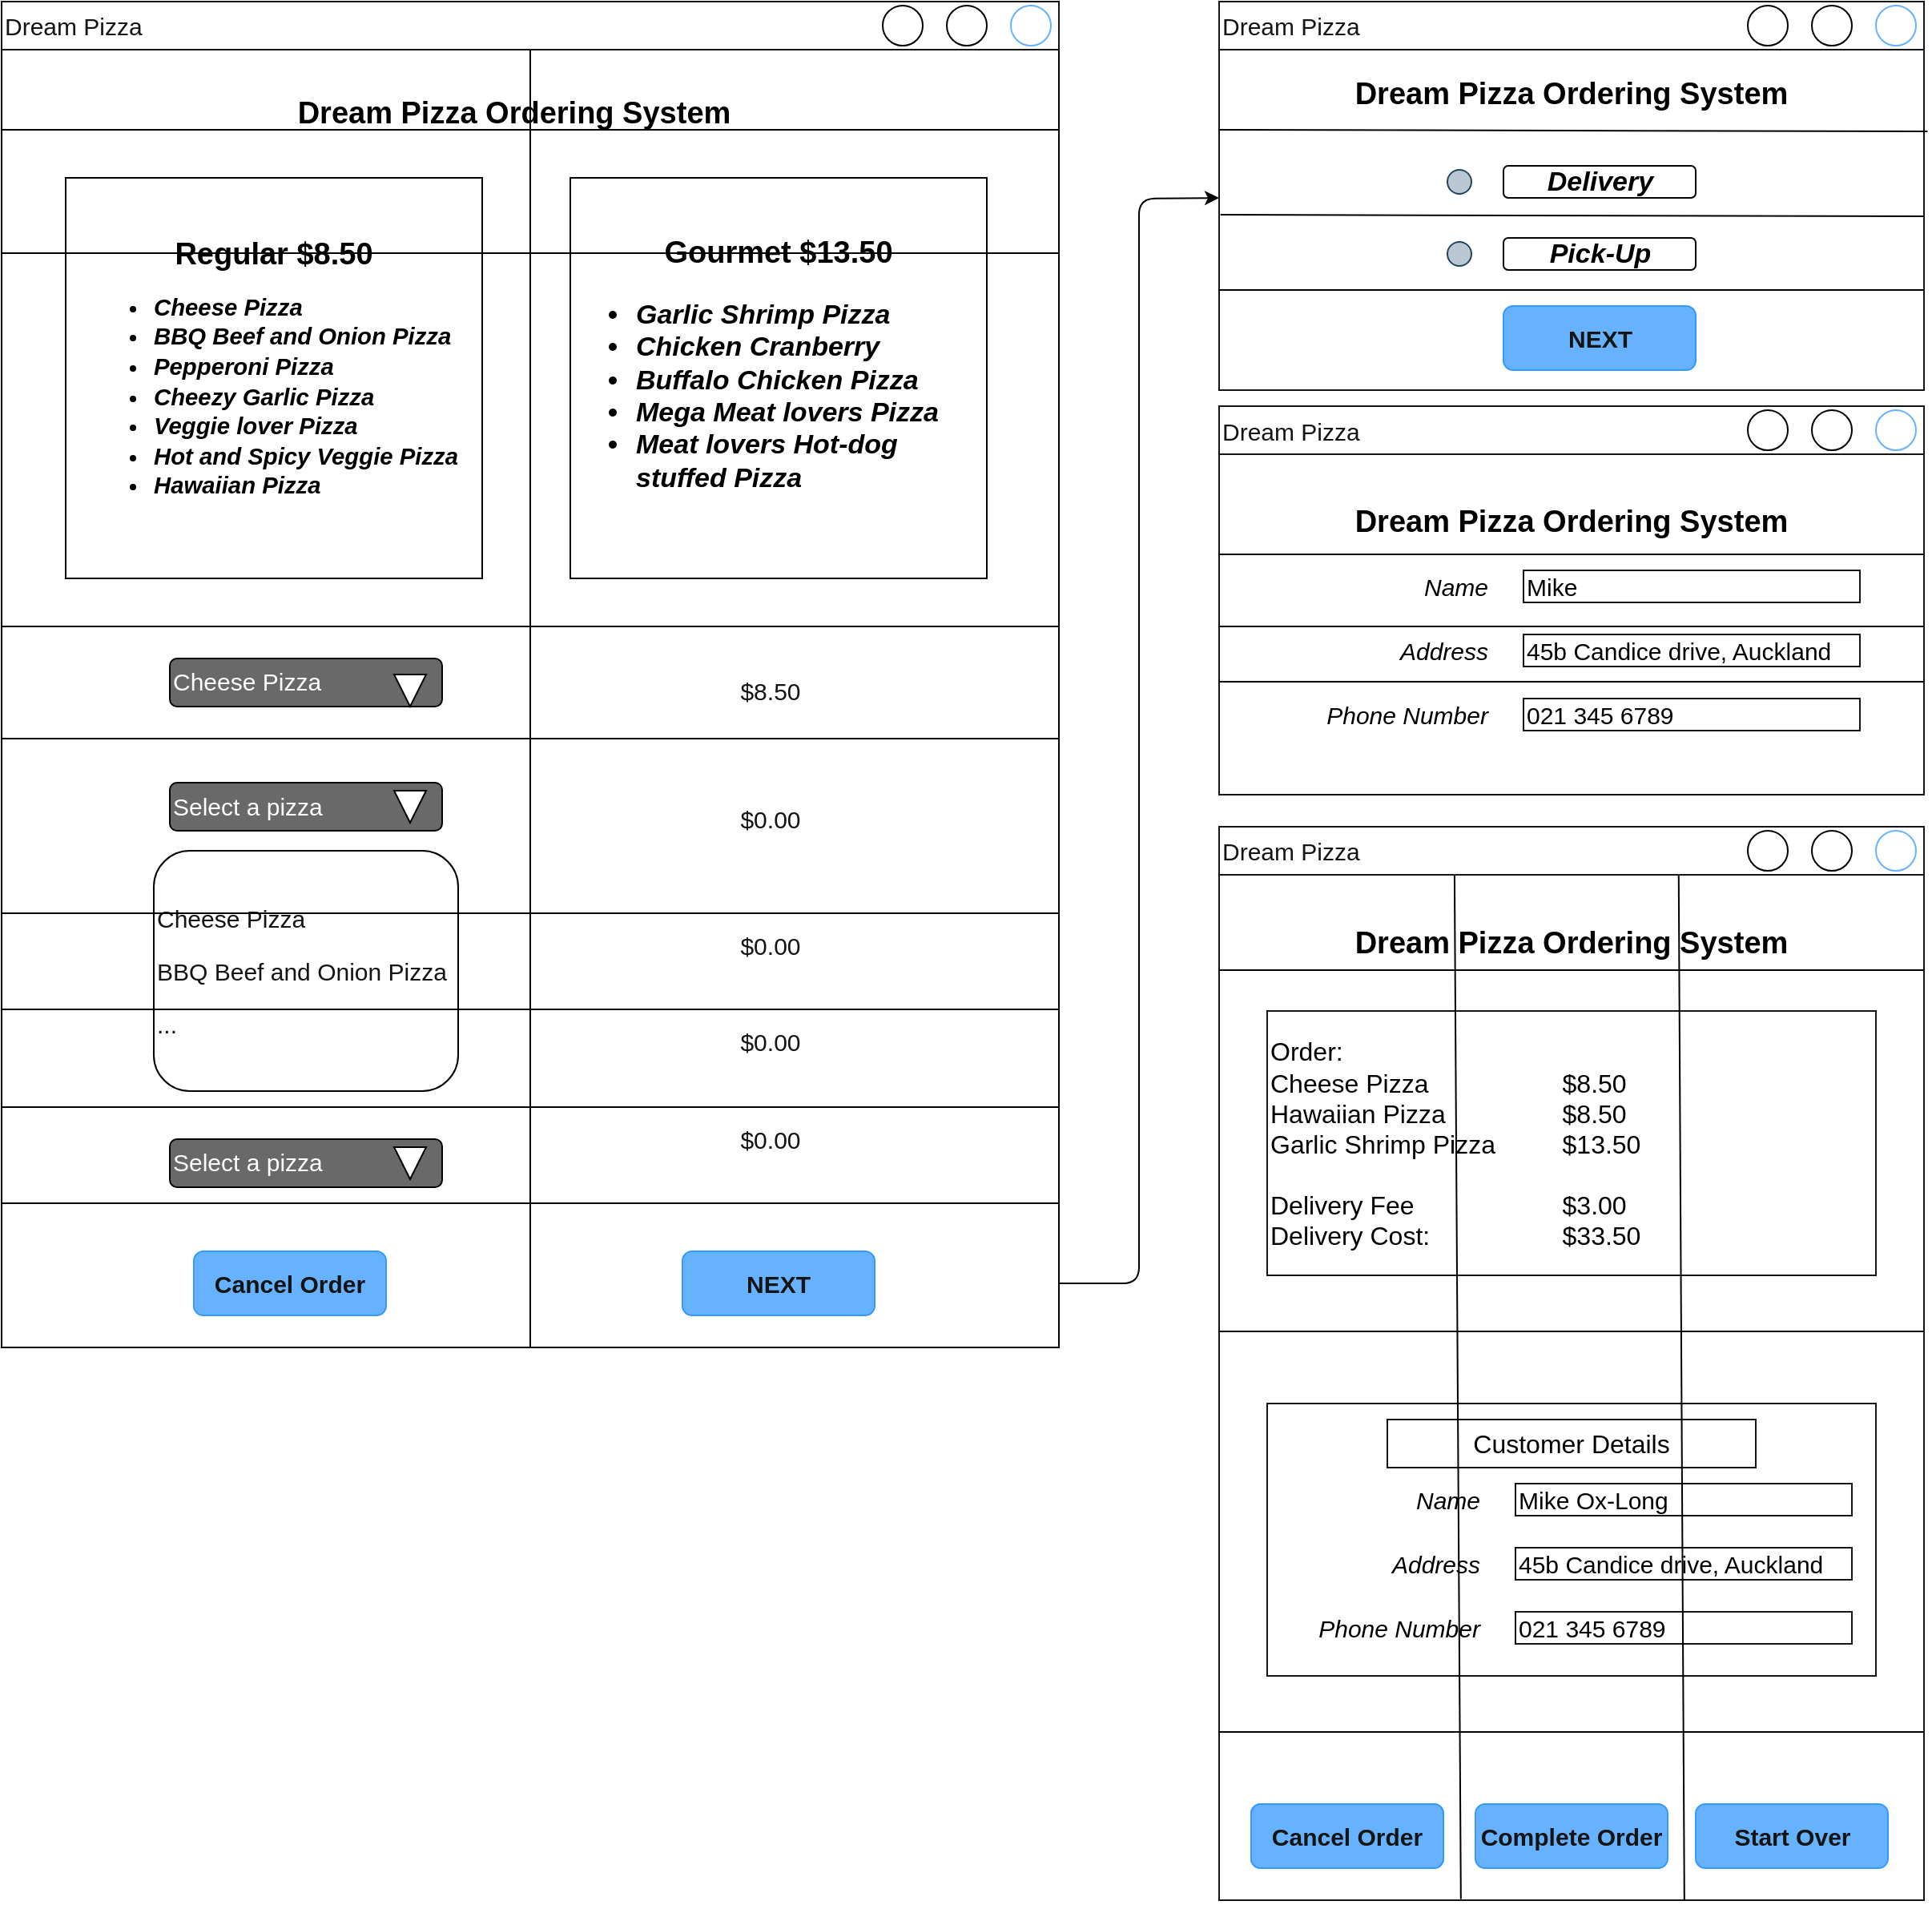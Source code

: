 <mxfile>
    <diagram id="lUxNhBO9xPnwKrD9-1cK" name="Page-1">
        <mxGraphModel dx="534" dy="697" grid="1" gridSize="10" guides="1" tooltips="1" connect="1" arrows="1" fold="1" page="1" pageScale="1" pageWidth="850" pageHeight="1100" math="0" shadow="0">
            <root>
                <mxCell id="0"/>
                <mxCell id="1" parent="0"/>
                <mxCell id="4" value="" style="rounded=0;whiteSpace=wrap;html=1;" parent="1" vertex="1">
                    <mxGeometry x="90" width="660" height="840" as="geometry"/>
                </mxCell>
                <mxCell id="93" value="&lt;font style=&quot;font-size: 15px&quot; color=&quot;#ffffff&quot;&gt;Select a pizza&lt;/font&gt;" style="rounded=1;whiteSpace=wrap;html=1;fontFamily=Helvetica;fontSize=17;align=left;fillColor=#696969;" vertex="1" parent="1">
                    <mxGeometry x="195" y="645" width="170" height="30" as="geometry"/>
                </mxCell>
                <mxCell id="94" value="" style="triangle;whiteSpace=wrap;html=1;fontFamily=Helvetica;fontSize=17;direction=south;" vertex="1" parent="1">
                    <mxGeometry x="335" y="650" width="20" height="20" as="geometry"/>
                </mxCell>
                <mxCell id="89" value="" style="triangle;whiteSpace=wrap;html=1;fontFamily=Helvetica;fontSize=17;direction=south;" vertex="1" parent="1">
                    <mxGeometry x="335" y="594" width="20" height="20" as="geometry"/>
                </mxCell>
                <mxCell id="87" value="&lt;font style=&quot;font-size: 15px&quot; color=&quot;#ffffff&quot;&gt;Select a pizza&lt;/font&gt;" style="rounded=1;whiteSpace=wrap;html=1;fontFamily=Helvetica;fontSize=17;align=left;fillColor=#696969;" vertex="1" parent="1">
                    <mxGeometry x="195" y="589" width="170" height="30" as="geometry"/>
                </mxCell>
                <mxCell id="2" value="" style="rounded=0;whiteSpace=wrap;html=1;labelBackgroundColor=#66B2FF;fontFamily=Helvetica;fontSize=15;fontColor=#141414;strokeColor=#141414;fillColor=#FFFFFF;" parent="1" vertex="1">
                    <mxGeometry x="850" y="517.5" width="440" height="667.5" as="geometry"/>
                </mxCell>
                <mxCell id="3" value="" style="rounded=0;whiteSpace=wrap;html=1;fontSize=16;strokeColor=#141414;align=left;" parent="1" vertex="1">
                    <mxGeometry x="880" y="875" width="380" height="170" as="geometry"/>
                </mxCell>
                <mxCell id="85" style="edgeStyle=none;html=1;entryX=0;entryY=0.5;entryDx=0;entryDy=0;" parent="1" target="23" edge="1">
                    <mxGeometry relative="1" as="geometry">
                        <mxPoint x="750" y="800" as="sourcePoint"/>
                        <Array as="points">
                            <mxPoint x="800" y="800"/>
                            <mxPoint x="800" y="123"/>
                        </Array>
                    </mxGeometry>
                </mxCell>
                <mxCell id="5" value="Dream Pizza" style="rounded=0;whiteSpace=wrap;html=1;labelBackgroundColor=#FFFFFF;fontFamily=Helvetica;fontSize=15;fontColor=#141414;strokeColor=#141414;fillColor=#FFFFFF;align=left;" parent="1" vertex="1">
                    <mxGeometry x="90" width="660" height="30" as="geometry"/>
                </mxCell>
                <mxCell id="6" value="" style="ellipse;whiteSpace=wrap;html=1;aspect=fixed;strokeColor=#66B2FF;" parent="1" vertex="1">
                    <mxGeometry x="720" y="2.5" width="25" height="25" as="geometry"/>
                </mxCell>
                <mxCell id="7" value="" style="ellipse;whiteSpace=wrap;html=1;aspect=fixed;" parent="1" vertex="1">
                    <mxGeometry x="680" y="2.5" width="25" height="25" as="geometry"/>
                </mxCell>
                <mxCell id="8" value="" style="ellipse;whiteSpace=wrap;html=1;aspect=fixed;" parent="1" vertex="1">
                    <mxGeometry x="640" y="2.5" width="25" height="25" as="geometry"/>
                </mxCell>
                <mxCell id="9" value="&lt;font size=&quot;1&quot;&gt;&lt;b style=&quot;font-size: 19px&quot;&gt;Dream Pizza Ordering System&lt;/b&gt;&lt;/font&gt;" style="rounded=0;whiteSpace=wrap;html=1;strokeColor=#FFFFFF;" parent="1" vertex="1">
                    <mxGeometry x="270" y="40" width="280" height="60" as="geometry"/>
                </mxCell>
                <mxCell id="10" value="&lt;font style=&quot;font-size: 19px&quot;&gt;&lt;b&gt;Regular $8.50&lt;/b&gt;&lt;/font&gt;&lt;br&gt;&lt;ul&gt;&lt;div class=&quot;ListContainerWrapper SCXW170753221 BCX0&quot; style=&quot;margin: 0px ; padding: 0px ; position: relative ; font-size: 14.667px ; text-align: left ; background-color: rgb(255 , 255 , 255)&quot;&gt;&lt;li&gt;&lt;span lang=&quot;EN-US&quot; class=&quot;TextRun SCXW170753221 BCX0&quot; style=&quot;background-color: transparent ; font-size: 11pt ; margin: 0px ; padding: 0px ; font-style: italic ; line-height: 18px ; font-weight: bold&quot;&gt;Cheese Pizza&lt;/span&gt;&lt;span class=&quot;EOP SCXW170753221 BCX0&quot; style=&quot;background-color: transparent ; font-size: 11pt ; margin: 0px ; padding: 0px ; line-height: 18px&quot;&gt;&amp;nbsp;&lt;/span&gt;&lt;br&gt;&lt;/li&gt;&lt;/div&gt;&lt;div class=&quot;ListContainerWrapper SCXW170753221 BCX0&quot; style=&quot;margin: 0px ; padding: 0px ; position: relative ; font-size: 14.667px ; text-align: left ; background-color: rgb(255 , 255 , 255)&quot;&gt;&lt;li&gt;&lt;span lang=&quot;EN-US&quot; class=&quot;TextRun SCXW170753221 BCX0&quot; style=&quot;background-color: transparent ; font-size: 11pt ; margin: 0px ; padding: 0px ; font-style: italic ; line-height: 18px ; font-weight: bold&quot;&gt;BBQ Beef and Onion Pizza&lt;/span&gt;&lt;span class=&quot;EOP SCXW170753221 BCX0&quot; style=&quot;background-color: transparent ; font-size: 11pt ; margin: 0px ; padding: 0px ; line-height: 18px&quot;&gt;&amp;nbsp;&lt;/span&gt;&lt;br&gt;&lt;/li&gt;&lt;/div&gt;&lt;div class=&quot;ListContainerWrapper SCXW170753221 BCX0&quot; style=&quot;margin: 0px ; padding: 0px ; position: relative ; font-size: 14.667px ; text-align: left ; background-color: rgb(255 , 255 , 255)&quot;&gt;&lt;li&gt;&lt;span lang=&quot;EN-US&quot; class=&quot;TextRun SCXW170753221 BCX0&quot; style=&quot;background-color: transparent ; font-size: 11pt ; margin: 0px ; padding: 0px ; font-style: italic ; line-height: 18px ; font-weight: bold&quot;&gt;Pepperoni Pizza&lt;/span&gt;&lt;span class=&quot;EOP SCXW170753221 BCX0&quot; style=&quot;background-color: transparent ; font-size: 11pt ; margin: 0px ; padding: 0px ; line-height: 18px&quot;&gt;&amp;nbsp;&lt;/span&gt;&lt;br&gt;&lt;/li&gt;&lt;/div&gt;&lt;div class=&quot;ListContainerWrapper SCXW170753221 BCX0&quot; style=&quot;margin: 0px ; padding: 0px ; position: relative ; font-size: 14.667px ; text-align: left ; background-color: rgb(255 , 255 , 255)&quot;&gt;&lt;li&gt;&lt;span lang=&quot;EN-US&quot; class=&quot;TextRun SCXW170753221 BCX0&quot; style=&quot;background-color: transparent ; font-size: 11pt ; margin: 0px ; padding: 0px ; font-style: italic ; line-height: 18px ; font-weight: bold&quot;&gt;Cheezy Garlic Pizza&lt;/span&gt;&lt;span class=&quot;EOP SCXW170753221 BCX0&quot; style=&quot;background-color: transparent ; font-size: 11pt ; margin: 0px ; padding: 0px ; line-height: 18px&quot;&gt;&amp;nbsp;&lt;/span&gt;&lt;br&gt;&lt;/li&gt;&lt;/div&gt;&lt;div class=&quot;ListContainerWrapper SCXW170753221 BCX0&quot; style=&quot;margin: 0px ; padding: 0px ; position: relative ; font-size: 14.667px ; text-align: left ; background-color: rgb(255 , 255 , 255)&quot;&gt;&lt;li&gt;&lt;span lang=&quot;EN-US&quot; class=&quot;TextRun SCXW170753221 BCX0&quot; style=&quot;background-color: transparent ; font-size: 11pt ; margin: 0px ; padding: 0px ; font-style: italic ; line-height: 18px ; font-weight: bold&quot;&gt;Veggie lover Pizza&lt;/span&gt;&lt;span class=&quot;EOP SCXW170753221 BCX0&quot; style=&quot;background-color: transparent ; font-size: 11pt ; margin: 0px ; padding: 0px ; line-height: 18px&quot;&gt;&amp;nbsp;&lt;/span&gt;&lt;br&gt;&lt;/li&gt;&lt;/div&gt;&lt;div class=&quot;ListContainerWrapper SCXW170753221 BCX0&quot; style=&quot;margin: 0px ; padding: 0px ; position: relative ; font-size: 14.667px ; text-align: left ; background-color: rgb(255 , 255 , 255)&quot;&gt;&lt;li&gt;&lt;span lang=&quot;EN-US&quot; class=&quot;TextRun SCXW170753221 BCX0&quot; style=&quot;background-color: transparent ; font-size: 11pt ; margin: 0px ; padding: 0px ; font-style: italic ; line-height: 18px ; font-weight: bold&quot;&gt;Hot and Spicy Veggie Pizza&lt;/span&gt;&lt;/li&gt;&lt;li&gt;&lt;span lang=&quot;EN-US&quot; class=&quot;TextRun SCXW170753221 BCX0&quot; style=&quot;background-color: transparent ; font-size: 11pt ; margin: 0px ; padding: 0px ; font-style: italic ; line-height: 18px ; font-weight: bold&quot;&gt;Hawaiian Pizza&lt;/span&gt;&lt;/li&gt;&lt;/div&gt;&lt;/ul&gt;" style="rounded=0;whiteSpace=wrap;html=1;" parent="1" vertex="1">
                    <mxGeometry x="130" y="110" width="260" height="250" as="geometry"/>
                </mxCell>
                <mxCell id="11" value="&lt;font style=&quot;font-size: 19px&quot;&gt;&lt;b&gt;Gourmet $13.50&lt;/b&gt;&lt;/font&gt;&lt;span lang=&quot;EN-US&quot; class=&quot;TextRun SCXW220701128 BCX0&quot; style=&quot;background-color: transparent ; font-size: 11pt ; text-align: left ; margin: 0px ; padding: 0px ; font-style: italic ; line-height: 18px ; font-family: &amp;#34;calibri&amp;#34; , &amp;#34;calibri_embeddedfont&amp;#34; , &amp;#34;calibri_msfontservice&amp;#34; , sans-serif ; font-weight: bold&quot;&gt;&lt;br&gt;&lt;/span&gt;&lt;ul style=&quot;font-size: 17px&quot;&gt;&lt;li style=&quot;text-align: left&quot;&gt;&lt;b&gt;&lt;i&gt;&lt;span lang=&quot;EN-US&quot; class=&quot;TextRun SCXW220701128 BCX0&quot; style=&quot;background-color: transparent ; margin: 0px ; padding: 0px ; line-height: 18px ; font-family: &amp;#34;calibri&amp;#34; , &amp;#34;calibri_embeddedfont&amp;#34; , &amp;#34;calibri_msfontservice&amp;#34; , sans-serif&quot;&gt;Garlic Shrimp Pizza&lt;/span&gt;&lt;span class=&quot;EOP SCXW220701128 BCX0&quot; style=&quot;background-color: transparent ; text-align: left ; margin: 0px ; padding: 0px ; line-height: 18px ; font-family: &amp;#34;calibri&amp;#34; , &amp;#34;calibri_embeddedfont&amp;#34; , &amp;#34;calibri_msfontservice&amp;#34; , sans-serif&quot;&gt;&amp;nbsp;&lt;/span&gt;&lt;/i&gt;&lt;/b&gt;&lt;/li&gt;&lt;li style=&quot;text-align: left&quot;&gt;&lt;span class=&quot;EOP SCXW220701128 BCX0&quot; style=&quot;background-color: transparent ; text-align: left ; margin: 0px ; padding: 0px ; line-height: 18px ; font-family: &amp;#34;calibri&amp;#34; , &amp;#34;calibri_embeddedfont&amp;#34; , &amp;#34;calibri_msfontservice&amp;#34; , sans-serif&quot;&gt;&lt;b&gt;&lt;i&gt;Chicken Cranberry&lt;/i&gt;&lt;/b&gt;&lt;/span&gt;&lt;/li&gt;&lt;li style=&quot;text-align: left&quot;&gt;&lt;span class=&quot;EOP SCXW220701128 BCX0&quot; style=&quot;background-color: transparent ; text-align: left ; margin: 0px ; padding: 0px ; line-height: 18px ; font-family: &amp;#34;calibri&amp;#34; , &amp;#34;calibri_embeddedfont&amp;#34; , &amp;#34;calibri_msfontservice&amp;#34; , sans-serif&quot;&gt;&lt;b&gt;&lt;i&gt;Buffalo Chicken Pizza&lt;/i&gt;&lt;/b&gt;&lt;/span&gt;&lt;/li&gt;&lt;li style=&quot;text-align: left&quot;&gt;&lt;span class=&quot;EOP SCXW220701128 BCX0&quot; style=&quot;background-color: transparent ; text-align: left ; margin: 0px ; padding: 0px ; line-height: 18px ; font-family: &amp;#34;calibri&amp;#34; , &amp;#34;calibri_embeddedfont&amp;#34; , &amp;#34;calibri_msfontservice&amp;#34; , sans-serif&quot;&gt;&lt;b&gt;&lt;i&gt;Mega Meat lovers Pizza&lt;/i&gt;&lt;/b&gt;&lt;/span&gt;&lt;/li&gt;&lt;li style=&quot;text-align: left&quot;&gt;&lt;span class=&quot;EOP SCXW220701128 BCX0&quot; style=&quot;background-color: transparent ; text-align: left ; margin: 0px ; padding: 0px ; line-height: 18px ; font-family: &amp;#34;calibri&amp;#34; , &amp;#34;calibri_embeddedfont&amp;#34; , &amp;#34;calibri_msfontservice&amp;#34; , sans-serif&quot;&gt;&lt;b&gt;&lt;i&gt;Meat lovers Hot-dog stuffed Pizza&lt;/i&gt;&lt;/b&gt;&lt;/span&gt;&lt;/li&gt;&lt;/ul&gt;" style="rounded=0;whiteSpace=wrap;html=1;" parent="1" vertex="1">
                    <mxGeometry x="445" y="110" width="260" height="250" as="geometry"/>
                </mxCell>
                <mxCell id="12" value="&lt;font style=&quot;font-size: 15px&quot; color=&quot;#ffffff&quot;&gt;Cheese Pizza&lt;/font&gt;" style="rounded=1;whiteSpace=wrap;html=1;fontFamily=Helvetica;fontSize=17;align=left;fillColor=#696969;" parent="1" vertex="1">
                    <mxGeometry x="195" y="410" width="170" height="30" as="geometry"/>
                </mxCell>
                <mxCell id="13" value="" style="triangle;whiteSpace=wrap;html=1;fontFamily=Helvetica;fontSize=17;direction=south;" parent="1" vertex="1">
                    <mxGeometry x="335" y="420" width="20" height="20" as="geometry"/>
                </mxCell>
                <mxCell id="14" value="&lt;font style=&quot;font-size: 15px&quot; color=&quot;#ffffff&quot;&gt;Select a pizza&lt;/font&gt;" style="rounded=1;whiteSpace=wrap;html=1;fontFamily=Helvetica;fontSize=17;align=left;fillColor=#696969;" parent="1" vertex="1">
                    <mxGeometry x="195" y="487.5" width="170" height="30" as="geometry"/>
                </mxCell>
                <mxCell id="15" value="&lt;font style=&quot;font-size: 15px&quot; color=&quot;#ffffff&quot;&gt;Select a pizza&lt;/font&gt;" style="rounded=1;whiteSpace=wrap;html=1;fontFamily=Helvetica;fontSize=17;align=left;fillColor=#696969;" parent="1" vertex="1">
                    <mxGeometry x="195" y="710" width="170" height="30" as="geometry"/>
                </mxCell>
                <mxCell id="17" value="$8.50" style="rounded=0;whiteSpace=wrap;html=1;labelBackgroundColor=#FFFFFF;fontFamily=Helvetica;fontSize=15;fontColor=#141414;fillColor=#FFFFFF;strokeColor=#FFFFFF;" parent="1" vertex="1">
                    <mxGeometry x="510" y="400" width="120" height="60" as="geometry"/>
                </mxCell>
                <mxCell id="18" value="$0.00" style="rounded=0;whiteSpace=wrap;html=1;labelBackgroundColor=#FFFFFF;fontFamily=Helvetica;fontSize=15;fontColor=#141414;fillColor=#FFFFFF;strokeColor=#FFFFFF;" parent="1" vertex="1">
                    <mxGeometry x="510" y="480" width="120" height="60" as="geometry"/>
                </mxCell>
                <mxCell id="19" value="$0.00" style="rounded=0;whiteSpace=wrap;html=1;labelBackgroundColor=#FFFFFF;fontFamily=Helvetica;fontSize=15;fontColor=#141414;fillColor=#FFFFFF;strokeColor=#FFFFFF;" parent="1" vertex="1">
                    <mxGeometry x="510" y="680" width="120" height="60" as="geometry"/>
                </mxCell>
                <mxCell id="20" value="" style="triangle;whiteSpace=wrap;html=1;fontFamily=Helvetica;fontSize=17;direction=south;" parent="1" vertex="1">
                    <mxGeometry x="335" y="492.5" width="20" height="20" as="geometry"/>
                </mxCell>
                <mxCell id="21" value="" style="triangle;whiteSpace=wrap;html=1;fontFamily=Helvetica;fontSize=17;direction=south;" parent="1" vertex="1">
                    <mxGeometry x="335" y="715" width="20" height="20" as="geometry"/>
                </mxCell>
                <mxCell id="22" value="&lt;b&gt;NEXT&lt;/b&gt;" style="rounded=1;whiteSpace=wrap;html=1;labelBackgroundColor=#66B2FF;fontFamily=Helvetica;fontSize=15;fontColor=#141414;strokeColor=#3399FF;fillColor=#66B2FF;" parent="1" vertex="1">
                    <mxGeometry x="515" y="780" width="120" height="40" as="geometry"/>
                </mxCell>
                <mxCell id="23" value="" style="rounded=0;whiteSpace=wrap;html=1;labelBackgroundColor=#66B2FF;fontFamily=Helvetica;fontSize=15;fontColor=#141414;strokeColor=#141414;fillColor=#FFFFFF;" parent="1" vertex="1">
                    <mxGeometry x="850" y="2.5" width="440" height="240" as="geometry"/>
                </mxCell>
                <mxCell id="24" value="Dream Pizza" style="rounded=0;whiteSpace=wrap;html=1;labelBackgroundColor=#FFFFFF;fontFamily=Helvetica;fontSize=15;fontColor=#141414;strokeColor=#141414;fillColor=#FFFFFF;align=left;" parent="1" vertex="1">
                    <mxGeometry x="850" width="440" height="30" as="geometry"/>
                </mxCell>
                <mxCell id="25" value="" style="ellipse;whiteSpace=wrap;html=1;aspect=fixed;strokeColor=#66B2FF;" parent="1" vertex="1">
                    <mxGeometry x="1260" y="2.5" width="25" height="25" as="geometry"/>
                </mxCell>
                <mxCell id="26" value="" style="ellipse;whiteSpace=wrap;html=1;aspect=fixed;" parent="1" vertex="1">
                    <mxGeometry x="1220" y="2.5" width="25" height="25" as="geometry"/>
                </mxCell>
                <mxCell id="27" value="" style="ellipse;whiteSpace=wrap;html=1;aspect=fixed;" parent="1" vertex="1">
                    <mxGeometry x="1180" y="2.5" width="25" height="25" as="geometry"/>
                </mxCell>
                <mxCell id="28" value="" style="ellipse;whiteSpace=wrap;html=1;aspect=fixed;fillColor=#bac8d3;strokeColor=#23445d;" parent="1" vertex="1">
                    <mxGeometry x="992.5" y="150" width="15" height="15" as="geometry"/>
                </mxCell>
                <mxCell id="29" value="&lt;font size=&quot;1&quot;&gt;&lt;b style=&quot;font-size: 17px&quot;&gt;&lt;i&gt;Delivery&lt;/i&gt;&lt;/b&gt;&lt;/font&gt;" style="rounded=1;whiteSpace=wrap;html=1;" parent="1" vertex="1">
                    <mxGeometry x="1027.5" y="102.5" width="120" height="20" as="geometry"/>
                </mxCell>
                <mxCell id="30" value="&lt;b&gt;&lt;font style=&quot;font-size: 17px&quot;&gt;&lt;i&gt;Pick-Up&lt;/i&gt;&lt;/font&gt;&lt;/b&gt;" style="rounded=1;whiteSpace=wrap;html=1;" parent="1" vertex="1">
                    <mxGeometry x="1027.5" y="147.5" width="120" height="20" as="geometry"/>
                </mxCell>
                <mxCell id="31" value="" style="ellipse;whiteSpace=wrap;html=1;aspect=fixed;fillColor=#bac8d3;strokeColor=#23445d;" parent="1" vertex="1">
                    <mxGeometry x="992.5" y="105" width="15" height="15" as="geometry"/>
                </mxCell>
                <mxCell id="32" value="" style="rounded=0;whiteSpace=wrap;html=1;labelBackgroundColor=#66B2FF;fontFamily=Helvetica;fontSize=15;fontColor=#141414;strokeColor=#141414;fillColor=#FFFFFF;" parent="1" vertex="1">
                    <mxGeometry x="850" y="255" width="440" height="240" as="geometry"/>
                </mxCell>
                <mxCell id="33" value="Dream Pizza" style="rounded=0;whiteSpace=wrap;html=1;labelBackgroundColor=#FFFFFF;fontFamily=Helvetica;fontSize=15;fontColor=#141414;strokeColor=#141414;fillColor=#FFFFFF;align=left;" parent="1" vertex="1">
                    <mxGeometry x="850" y="252.5" width="440" height="30" as="geometry"/>
                </mxCell>
                <mxCell id="34" value="" style="ellipse;whiteSpace=wrap;html=1;aspect=fixed;strokeColor=#66B2FF;" parent="1" vertex="1">
                    <mxGeometry x="1260" y="255" width="25" height="25" as="geometry"/>
                </mxCell>
                <mxCell id="35" value="" style="ellipse;whiteSpace=wrap;html=1;aspect=fixed;" parent="1" vertex="1">
                    <mxGeometry x="1220" y="255" width="25" height="25" as="geometry"/>
                </mxCell>
                <mxCell id="36" value="" style="ellipse;whiteSpace=wrap;html=1;aspect=fixed;" parent="1" vertex="1">
                    <mxGeometry x="1180" y="255" width="25" height="25" as="geometry"/>
                </mxCell>
                <mxCell id="37" value="&lt;font size=&quot;1&quot;&gt;&lt;i style=&quot;font-size: 15px&quot;&gt;Name&lt;/i&gt;&lt;/font&gt;" style="rounded=1;whiteSpace=wrap;html=1;strokeColor=#FFFFFF;align=right;" parent="1" vertex="1">
                    <mxGeometry x="900" y="355" width="120" height="20" as="geometry"/>
                </mxCell>
                <mxCell id="38" value="&lt;font size=&quot;1&quot;&gt;&lt;i style=&quot;font-size: 15px&quot;&gt;Address&lt;/i&gt;&lt;/font&gt;" style="rounded=1;whiteSpace=wrap;html=1;strokeColor=#FFFFFF;align=right;" parent="1" vertex="1">
                    <mxGeometry x="900" y="395" width="120" height="20" as="geometry"/>
                </mxCell>
                <mxCell id="39" value="&lt;font size=&quot;1&quot;&gt;&lt;i style=&quot;font-size: 15px&quot;&gt;Phone Number&lt;/i&gt;&lt;/font&gt;" style="rounded=1;whiteSpace=wrap;html=1;strokeColor=#FFFFFF;align=right;" parent="1" vertex="1">
                    <mxGeometry x="900" y="435" width="120" height="20" as="geometry"/>
                </mxCell>
                <mxCell id="40" value="Mike" style="rounded=0;whiteSpace=wrap;html=1;fontSize=15;strokeColor=#141414;align=left;" parent="1" vertex="1">
                    <mxGeometry x="1040" y="355" width="210" height="20" as="geometry"/>
                </mxCell>
                <mxCell id="41" value="021 345 6789" style="rounded=0;whiteSpace=wrap;html=1;fontSize=15;strokeColor=#141414;align=left;" parent="1" vertex="1">
                    <mxGeometry x="1040" y="435" width="210" height="20" as="geometry"/>
                </mxCell>
                <mxCell id="42" value="45b Candice drive, Auckland" style="rounded=0;whiteSpace=wrap;html=1;fontSize=15;strokeColor=#141414;align=left;" parent="1" vertex="1">
                    <mxGeometry x="1040" y="395" width="210" height="20" as="geometry"/>
                </mxCell>
                <mxCell id="43" value="&lt;font size=&quot;1&quot;&gt;&lt;b style=&quot;font-size: 19px&quot;&gt;Dream Pizza Ordering System&lt;/b&gt;&lt;/font&gt;" style="rounded=0;whiteSpace=wrap;html=1;strokeColor=#FFFFFF;" parent="1" vertex="1">
                    <mxGeometry x="930" y="32.5" width="280" height="50" as="geometry"/>
                </mxCell>
                <mxCell id="44" value="&lt;font size=&quot;1&quot;&gt;&lt;b style=&quot;font-size: 19px&quot;&gt;Dream Pizza Ordering System&lt;/b&gt;&lt;/font&gt;" style="rounded=0;whiteSpace=wrap;html=1;strokeColor=#FFFFFF;" parent="1" vertex="1">
                    <mxGeometry x="930" y="305" width="280" height="40" as="geometry"/>
                </mxCell>
                <mxCell id="45" value="Dream Pizza" style="rounded=0;whiteSpace=wrap;html=1;labelBackgroundColor=#FFFFFF;fontFamily=Helvetica;fontSize=15;fontColor=#141414;strokeColor=#141414;fillColor=#FFFFFF;align=left;" parent="1" vertex="1">
                    <mxGeometry x="850" y="515" width="440" height="30" as="geometry"/>
                </mxCell>
                <mxCell id="46" value="" style="ellipse;whiteSpace=wrap;html=1;aspect=fixed;strokeColor=#66B2FF;" parent="1" vertex="1">
                    <mxGeometry x="1260" y="517.5" width="25" height="25" as="geometry"/>
                </mxCell>
                <mxCell id="47" value="" style="ellipse;whiteSpace=wrap;html=1;aspect=fixed;" parent="1" vertex="1">
                    <mxGeometry x="1220" y="517.5" width="25" height="25" as="geometry"/>
                </mxCell>
                <mxCell id="48" value="" style="ellipse;whiteSpace=wrap;html=1;aspect=fixed;" parent="1" vertex="1">
                    <mxGeometry x="1180" y="517.5" width="25" height="25" as="geometry"/>
                </mxCell>
                <mxCell id="49" value="&lt;font size=&quot;1&quot;&gt;&lt;i style=&quot;font-size: 15px&quot;&gt;Name&lt;/i&gt;&lt;/font&gt;" style="rounded=1;whiteSpace=wrap;html=1;strokeColor=#FFFFFF;align=right;" parent="1" vertex="1">
                    <mxGeometry x="895" y="925" width="120" height="20" as="geometry"/>
                </mxCell>
                <mxCell id="50" value="&lt;font size=&quot;1&quot;&gt;&lt;i style=&quot;font-size: 15px&quot;&gt;Address&lt;/i&gt;&lt;/font&gt;" style="rounded=1;whiteSpace=wrap;html=1;strokeColor=#FFFFFF;align=right;" parent="1" vertex="1">
                    <mxGeometry x="895" y="965" width="120" height="20" as="geometry"/>
                </mxCell>
                <mxCell id="51" value="&lt;font size=&quot;1&quot;&gt;&lt;i style=&quot;font-size: 15px&quot;&gt;Phone Number&lt;/i&gt;&lt;/font&gt;" style="rounded=1;whiteSpace=wrap;html=1;strokeColor=#FFFFFF;align=right;" parent="1" vertex="1">
                    <mxGeometry x="895" y="1005" width="120" height="20" as="geometry"/>
                </mxCell>
                <mxCell id="52" value="Mike Ox-Long" style="rounded=0;whiteSpace=wrap;html=1;fontSize=15;strokeColor=#141414;align=left;" parent="1" vertex="1">
                    <mxGeometry x="1035" y="925" width="210" height="20" as="geometry"/>
                </mxCell>
                <mxCell id="53" value="021 345 6789" style="rounded=0;whiteSpace=wrap;html=1;fontSize=15;strokeColor=#141414;align=left;" parent="1" vertex="1">
                    <mxGeometry x="1035" y="1005" width="210" height="20" as="geometry"/>
                </mxCell>
                <mxCell id="54" value="45b Candice drive, Auckland" style="rounded=0;whiteSpace=wrap;html=1;fontSize=15;strokeColor=#141414;align=left;" parent="1" vertex="1">
                    <mxGeometry x="1035" y="965" width="210" height="20" as="geometry"/>
                </mxCell>
                <mxCell id="55" value="&lt;font size=&quot;1&quot;&gt;&lt;b style=&quot;font-size: 19px&quot;&gt;Dream Pizza Ordering System&lt;/b&gt;&lt;/font&gt;" style="rounded=0;whiteSpace=wrap;html=1;strokeColor=#FFFFFF;" parent="1" vertex="1">
                    <mxGeometry x="930" y="567.5" width="280" height="40" as="geometry"/>
                </mxCell>
                <mxCell id="56" value="&lt;b&gt;Cancel Order&lt;/b&gt;" style="rounded=1;whiteSpace=wrap;html=1;labelBackgroundColor=#66B2FF;fontFamily=Helvetica;fontSize=15;fontColor=#141414;strokeColor=#3399FF;fillColor=#66B2FF;" parent="1" vertex="1">
                    <mxGeometry x="870" y="1125" width="120" height="40" as="geometry"/>
                </mxCell>
                <mxCell id="57" value="&lt;b&gt;Complete Order&lt;/b&gt;" style="rounded=1;whiteSpace=wrap;html=1;labelBackgroundColor=#66B2FF;fontFamily=Helvetica;fontSize=15;fontColor=#141414;strokeColor=#3399FF;fillColor=#66B2FF;" parent="1" vertex="1">
                    <mxGeometry x="1010" y="1125" width="120" height="40" as="geometry"/>
                </mxCell>
                <mxCell id="58" value="&lt;b&gt;Start Over&lt;/b&gt;" style="rounded=1;whiteSpace=wrap;html=1;labelBackgroundColor=#66B2FF;fontFamily=Helvetica;fontSize=15;fontColor=#141414;strokeColor=#3399FF;fillColor=#66B2FF;" parent="1" vertex="1">
                    <mxGeometry x="1147.5" y="1125" width="120" height="40" as="geometry"/>
                </mxCell>
                <mxCell id="59" value="&lt;span&gt;Order:&lt;/span&gt;&lt;br&gt;&lt;span&gt;Cheese Pizza&amp;nbsp;&lt;/span&gt;&lt;span&gt;&#9;&lt;span style=&quot;white-space: pre&quot;&gt;&#9;&lt;/span&gt;&lt;span style=&quot;white-space: pre&quot;&gt;&#9;&lt;/span&gt;&lt;/span&gt;&lt;span&gt;&#9;&lt;/span&gt;&lt;span&gt;&#9;&lt;/span&gt;&lt;span&gt;$8.50&lt;/span&gt;&lt;br&gt;&lt;span&gt;Hawaiian Pizza&amp;nbsp;&lt;/span&gt;&lt;span&gt;&#9;&lt;span style=&quot;white-space: pre&quot;&gt;&#9;&lt;/span&gt;&lt;span style=&quot;white-space: pre&quot;&gt;&#9;&lt;/span&gt;&lt;/span&gt;&lt;span&gt;&#9;&lt;/span&gt;&lt;span&gt;$8.50&lt;/span&gt;&lt;br&gt;&lt;span&gt;Garlic Shrimp Pizza&amp;nbsp;&lt;span style=&quot;white-space: pre&quot;&gt;&#9;&lt;/span&gt;&lt;/span&gt;&lt;span&gt;&#9;&lt;/span&gt;&lt;span&gt;$13.50&lt;/span&gt;&lt;br&gt;&lt;br&gt;&lt;span&gt;Delivery Fee&amp;nbsp;&lt;/span&gt;&lt;span&gt;&#9;&lt;span style=&quot;white-space: pre&quot;&gt;&#9;&lt;/span&gt;&lt;span style=&quot;white-space: pre&quot;&gt;&#9;&lt;/span&gt;&lt;span style=&quot;white-space: pre&quot;&gt;&#9;&lt;/span&gt;&lt;/span&gt;&lt;span&gt;&#9;&lt;/span&gt;&lt;span&gt;&#9;&lt;/span&gt;&lt;span&gt;$3.00&lt;/span&gt;&lt;br&gt;&lt;span&gt;Delivery Cost:&amp;nbsp;&lt;/span&gt;&lt;span&gt;&#9;&lt;span style=&quot;white-space: pre&quot;&gt;&#9;&lt;/span&gt;&lt;span style=&quot;white-space: pre&quot;&gt;&#9;&lt;/span&gt;&lt;/span&gt;&lt;span&gt;&#9;&lt;/span&gt;&lt;span&gt;&#9;&lt;/span&gt;&lt;span&gt;$33.50&lt;/span&gt;" style="rounded=0;whiteSpace=wrap;html=1;fontSize=16;strokeColor=#141414;align=left;" parent="1" vertex="1">
                    <mxGeometry x="880" y="630" width="380" height="165" as="geometry"/>
                </mxCell>
                <mxCell id="60" value="&lt;font style=&quot;font-size: 16px&quot;&gt;Customer Details&lt;/font&gt;" style="rounded=0;whiteSpace=wrap;html=1;fontFamily=Helvetica;fontSize=19;fontColor=default;strokeColor=#141414;fillColor=default;" parent="1" vertex="1">
                    <mxGeometry x="955" y="885" width="230" height="30" as="geometry"/>
                </mxCell>
                <mxCell id="61" value="&lt;b&gt;NEXT&lt;/b&gt;" style="rounded=1;whiteSpace=wrap;html=1;labelBackgroundColor=#66B2FF;fontFamily=Helvetica;fontSize=15;fontColor=#141414;strokeColor=#3399FF;fillColor=#66B2FF;" parent="1" vertex="1">
                    <mxGeometry x="1027.5" y="190" width="120" height="40" as="geometry"/>
                </mxCell>
                <mxCell id="62" value="" style="endArrow=none;html=1;" parent="1" edge="1">
                    <mxGeometry width="50" height="50" relative="1" as="geometry">
                        <mxPoint x="90" y="80" as="sourcePoint"/>
                        <mxPoint x="750" y="80" as="targetPoint"/>
                    </mxGeometry>
                </mxCell>
                <mxCell id="63" value="" style="endArrow=none;html=1;" parent="1" edge="1">
                    <mxGeometry width="50" height="50" relative="1" as="geometry">
                        <mxPoint x="90" y="390" as="sourcePoint"/>
                        <mxPoint x="750" y="390" as="targetPoint"/>
                    </mxGeometry>
                </mxCell>
                <mxCell id="64" value="" style="endArrow=none;html=1;" parent="1" edge="1">
                    <mxGeometry width="50" height="50" relative="1" as="geometry">
                        <mxPoint x="90" y="460" as="sourcePoint"/>
                        <mxPoint x="750" y="460" as="targetPoint"/>
                    </mxGeometry>
                </mxCell>
                <mxCell id="66" value="" style="endArrow=none;html=1;" parent="1" edge="1">
                    <mxGeometry width="50" height="50" relative="1" as="geometry">
                        <mxPoint x="90" y="750" as="sourcePoint"/>
                        <mxPoint x="750" y="750" as="targetPoint"/>
                    </mxGeometry>
                </mxCell>
                <mxCell id="67" value="" style="endArrow=none;html=1;entryX=1.005;entryY=0.327;entryDx=0;entryDy=0;entryPerimeter=0;" parent="1" target="23" edge="1">
                    <mxGeometry width="50" height="50" relative="1" as="geometry">
                        <mxPoint x="850" y="80" as="sourcePoint"/>
                        <mxPoint x="1320" y="80" as="targetPoint"/>
                    </mxGeometry>
                </mxCell>
                <mxCell id="68" value="" style="endArrow=none;html=1;exitX=0.002;exitY=0.544;exitDx=0;exitDy=0;exitPerimeter=0;entryX=1;entryY=0.548;entryDx=0;entryDy=0;entryPerimeter=0;" parent="1" source="23" target="23" edge="1">
                    <mxGeometry width="50" height="50" relative="1" as="geometry">
                        <mxPoint x="800" y="130" as="sourcePoint"/>
                        <mxPoint x="1310" y="130" as="targetPoint"/>
                    </mxGeometry>
                </mxCell>
                <mxCell id="69" value="" style="endArrow=none;html=1;" parent="1" edge="1">
                    <mxGeometry width="50" height="50" relative="1" as="geometry">
                        <mxPoint x="850" y="180" as="sourcePoint"/>
                        <mxPoint x="1290" y="180" as="targetPoint"/>
                    </mxGeometry>
                </mxCell>
                <mxCell id="70" value="" style="endArrow=none;html=1;" parent="1" edge="1">
                    <mxGeometry width="50" height="50" relative="1" as="geometry">
                        <mxPoint x="850" y="345" as="sourcePoint"/>
                        <mxPoint x="1290" y="345" as="targetPoint"/>
                    </mxGeometry>
                </mxCell>
                <mxCell id="71" value="" style="endArrow=none;html=1;" parent="1" edge="1">
                    <mxGeometry width="50" height="50" relative="1" as="geometry">
                        <mxPoint x="850" y="390" as="sourcePoint"/>
                        <mxPoint x="1290" y="390" as="targetPoint"/>
                    </mxGeometry>
                </mxCell>
                <mxCell id="72" value="" style="endArrow=none;html=1;" parent="1" edge="1">
                    <mxGeometry width="50" height="50" relative="1" as="geometry">
                        <mxPoint x="850" y="424.5" as="sourcePoint"/>
                        <mxPoint x="1290" y="424.5" as="targetPoint"/>
                    </mxGeometry>
                </mxCell>
                <mxCell id="74" value="" style="endArrow=none;html=1;" parent="1" edge="1">
                    <mxGeometry width="50" height="50" relative="1" as="geometry">
                        <mxPoint x="850" y="604.5" as="sourcePoint"/>
                        <mxPoint x="1290" y="604.5" as="targetPoint"/>
                    </mxGeometry>
                </mxCell>
                <mxCell id="75" value="" style="endArrow=none;html=1;" parent="1" edge="1">
                    <mxGeometry width="50" height="50" relative="1" as="geometry">
                        <mxPoint x="850" y="830" as="sourcePoint"/>
                        <mxPoint x="1290" y="830" as="targetPoint"/>
                    </mxGeometry>
                </mxCell>
                <mxCell id="76" value="" style="endArrow=none;html=1;" parent="1" edge="1">
                    <mxGeometry width="50" height="50" relative="1" as="geometry">
                        <mxPoint x="850" y="1080" as="sourcePoint"/>
                        <mxPoint x="1290" y="1080" as="targetPoint"/>
                    </mxGeometry>
                </mxCell>
                <mxCell id="77" value="" style="endArrow=none;html=1;exitX=0.5;exitY=1;exitDx=0;exitDy=0;entryX=0.5;entryY=1;entryDx=0;entryDy=0;" parent="1" source="5" target="4" edge="1">
                    <mxGeometry width="50" height="50" relative="1" as="geometry">
                        <mxPoint x="100" y="90" as="sourcePoint"/>
                        <mxPoint x="760" y="90" as="targetPoint"/>
                    </mxGeometry>
                </mxCell>
                <mxCell id="81" value="" style="endArrow=none;html=1;entryX=0.343;entryY=0.999;entryDx=0;entryDy=0;entryPerimeter=0;exitX=0.334;exitY=1;exitDx=0;exitDy=0;exitPerimeter=0;" parent="1" source="45" target="2" edge="1">
                    <mxGeometry width="50" height="50" relative="1" as="geometry">
                        <mxPoint x="1000" y="600" as="sourcePoint"/>
                        <mxPoint x="1008" y="1180" as="targetPoint"/>
                    </mxGeometry>
                </mxCell>
                <mxCell id="82" value="" style="endArrow=none;html=1;entryX=0.343;entryY=0.999;entryDx=0;entryDy=0;entryPerimeter=0;exitX=0.652;exitY=1;exitDx=0;exitDy=0;exitPerimeter=0;" parent="1" source="45" edge="1">
                    <mxGeometry width="50" height="50" relative="1" as="geometry">
                        <mxPoint x="1140" y="610" as="sourcePoint"/>
                        <mxPoint x="1140.42" y="1185.003" as="targetPoint"/>
                    </mxGeometry>
                </mxCell>
                <mxCell id="83" value="&lt;b&gt;Cancel Order&lt;/b&gt;" style="rounded=1;whiteSpace=wrap;html=1;labelBackgroundColor=#66B2FF;fontFamily=Helvetica;fontSize=15;fontColor=#141414;strokeColor=#3399FF;fillColor=#66B2FF;" parent="1" vertex="1">
                    <mxGeometry x="870" y="1125" width="120" height="40" as="geometry"/>
                </mxCell>
                <mxCell id="84" value="&lt;b&gt;Cancel Order&lt;/b&gt;" style="rounded=1;whiteSpace=wrap;html=1;labelBackgroundColor=#66B2FF;fontFamily=Helvetica;fontSize=15;fontColor=#141414;strokeColor=#3399FF;fillColor=#66B2FF;" parent="1" vertex="1">
                    <mxGeometry x="210" y="780" width="120" height="40" as="geometry"/>
                </mxCell>
                <mxCell id="86" value="" style="endArrow=none;html=1;" edge="1" parent="1">
                    <mxGeometry width="50" height="50" relative="1" as="geometry">
                        <mxPoint x="90" y="157" as="sourcePoint"/>
                        <mxPoint x="750" y="157" as="targetPoint"/>
                    </mxGeometry>
                </mxCell>
                <mxCell id="88" value="$0.00" style="rounded=0;whiteSpace=wrap;html=1;labelBackgroundColor=#FFFFFF;fontFamily=Helvetica;fontSize=15;fontColor=#141414;fillColor=#FFFFFF;strokeColor=#FFFFFF;" vertex="1" parent="1">
                    <mxGeometry x="510" y="559" width="120" height="60" as="geometry"/>
                </mxCell>
                <mxCell id="92" value="$0.00" style="rounded=0;whiteSpace=wrap;html=1;labelBackgroundColor=#FFFFFF;fontFamily=Helvetica;fontSize=15;fontColor=#141414;fillColor=#FFFFFF;strokeColor=#FFFFFF;" vertex="1" parent="1">
                    <mxGeometry x="510" y="619" width="120" height="60" as="geometry"/>
                </mxCell>
                <mxCell id="65" value="" style="endArrow=none;html=1;" parent="1" edge="1">
                    <mxGeometry width="50" height="50" relative="1" as="geometry">
                        <mxPoint x="90" y="690" as="sourcePoint"/>
                        <mxPoint x="750" y="690" as="targetPoint"/>
                    </mxGeometry>
                </mxCell>
                <mxCell id="16" value="&lt;p style=&quot;line-height: 1.2&quot;&gt;Cheese Pizza&lt;/p&gt;&lt;p style=&quot;line-height: 1.2&quot;&gt;BBQ Beef and Onion Pizza&lt;/p&gt;&lt;p style=&quot;line-height: 1.2&quot;&gt;...&lt;br&gt;&lt;/p&gt;" style="rounded=1;whiteSpace=wrap;html=1;labelBackgroundColor=#FFFFFF;fontFamily=Helvetica;fontSize=15;fontColor=#141414;fillColor=#FFFFFF;align=left;" parent="1" vertex="1">
                    <mxGeometry x="185" y="530" width="190" height="150" as="geometry"/>
                </mxCell>
                <mxCell id="91" value="" style="endArrow=none;html=1;" edge="1" parent="1">
                    <mxGeometry width="50" height="50" relative="1" as="geometry">
                        <mxPoint x="90" y="629" as="sourcePoint"/>
                        <mxPoint x="750" y="629" as="targetPoint"/>
                    </mxGeometry>
                </mxCell>
                <mxCell id="90" value="" style="endArrow=none;html=1;" edge="1" parent="1">
                    <mxGeometry width="50" height="50" relative="1" as="geometry">
                        <mxPoint x="90" y="569" as="sourcePoint"/>
                        <mxPoint x="750" y="569" as="targetPoint"/>
                    </mxGeometry>
                </mxCell>
            </root>
        </mxGraphModel>
    </diagram>
</mxfile>